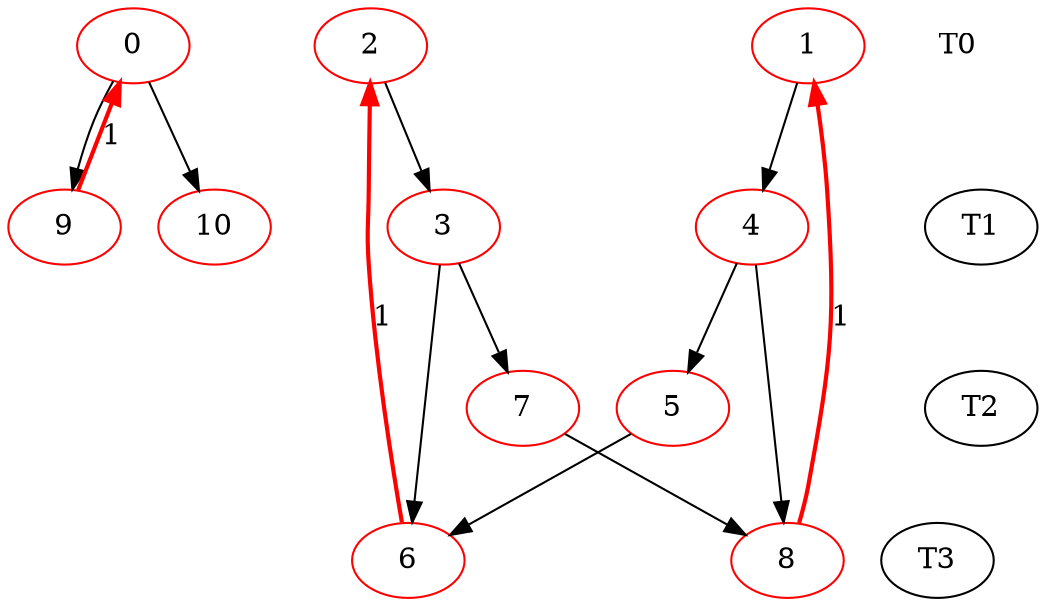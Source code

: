 digraph ASAP { 
{
0 [color=red ];

1 [color=red ];

2 [color=red ];

3 [color=red ];

4 [color=red ];

5 [color=red ];

6 [color=red ];

7 [color=red ];

8 [color=red ];

9 [color=red ];

10 [color=red ];
9 -> 0 [style=bold, color=red, label=1] 
8 -> 1 [style=bold, color=red, label=1] 
6 -> 2 [style=bold, color=red, label=1] 
2 -> 3
1 -> 4
4 -> 5
5 -> 6
3 -> 6
3 -> 7
4 -> 8
7 -> 8
0 -> 9
0 -> 10

}

{
 node [shape=plaintext]; 
 T0 ;
}{ rank = source; 
T0;
 }; 
{ rank = same; 
0; 1; 2; T0;
 }; 
{ rank = same; 
3; 4; 9; 10; T1;
 }; 
{ rank = same; 
5; 7; T2;
 }; 
{ rank = same; 
6; 8; T3;
 }; 
{ rank = same; 

 }; 

}